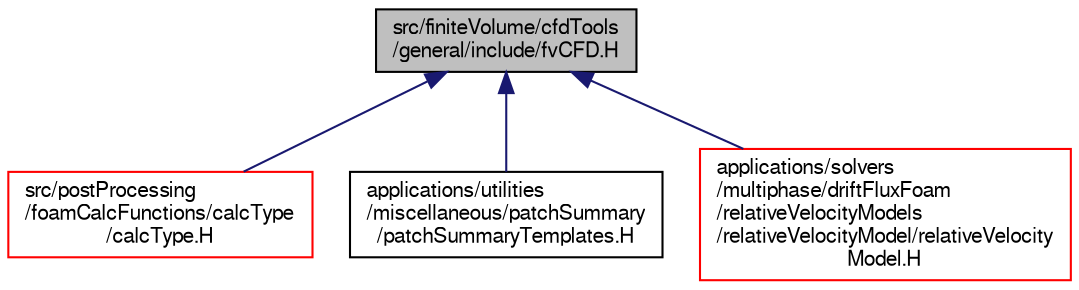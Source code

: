 digraph "src/finiteVolume/cfdTools/general/include/fvCFD.H"
{
  bgcolor="transparent";
  edge [fontname="FreeSans",fontsize="10",labelfontname="FreeSans",labelfontsize="10"];
  node [fontname="FreeSans",fontsize="10",shape=record];
  Node394 [label="src/finiteVolume/cfdTools\l/general/include/fvCFD.H",height=0.2,width=0.4,color="black", fillcolor="grey75", style="filled", fontcolor="black"];
  Node394 -> Node395 [dir="back",color="midnightblue",fontsize="10",style="solid",fontname="FreeSans"];
  Node395 [label="src/postProcessing\l/foamCalcFunctions/calcType\l/calcType.H",height=0.2,width=0.4,color="red",URL="$a13112.html"];
  Node394 -> Node414 [dir="back",color="midnightblue",fontsize="10",style="solid",fontname="FreeSans"];
  Node414 [label="applications/utilities\l/miscellaneous/patchSummary\l/patchSummaryTemplates.H",height=0.2,width=0.4,color="black",URL="$a18734.html"];
  Node394 -> Node415 [dir="back",color="midnightblue",fontsize="10",style="solid",fontname="FreeSans"];
  Node415 [label="applications/solvers\l/multiphase/driftFluxFoam\l/relativeVelocityModels\l/relativeVelocityModel/relativeVelocity\lModel.H",height=0.2,width=0.4,color="red",URL="$a20363.html"];
}
